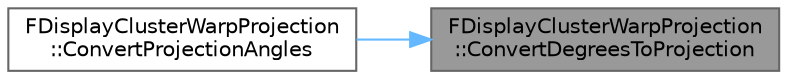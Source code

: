 digraph "FDisplayClusterWarpProjection::ConvertDegreesToProjection"
{
 // INTERACTIVE_SVG=YES
 // LATEX_PDF_SIZE
  bgcolor="transparent";
  edge [fontname=Helvetica,fontsize=10,labelfontname=Helvetica,labelfontsize=10];
  node [fontname=Helvetica,fontsize=10,shape=box,height=0.2,width=0.4];
  rankdir="RL";
  Node1 [id="Node000001",label="FDisplayClusterWarpProjection\l::ConvertDegreesToProjection",height=0.2,width=0.4,color="gray40", fillcolor="grey60", style="filled", fontcolor="black",tooltip=" "];
  Node1 -> Node2 [id="edge1_Node000001_Node000002",dir="back",color="steelblue1",style="solid",tooltip=" "];
  Node2 [id="Node000002",label="FDisplayClusterWarpProjection\l::ConvertProjectionAngles",height=0.2,width=0.4,color="grey40", fillcolor="white", style="filled",URL="$dd/da5/structFDisplayClusterWarpProjection.html#ac6dc431e50610c8d32f86e9dca67c414",tooltip=" "];
}

